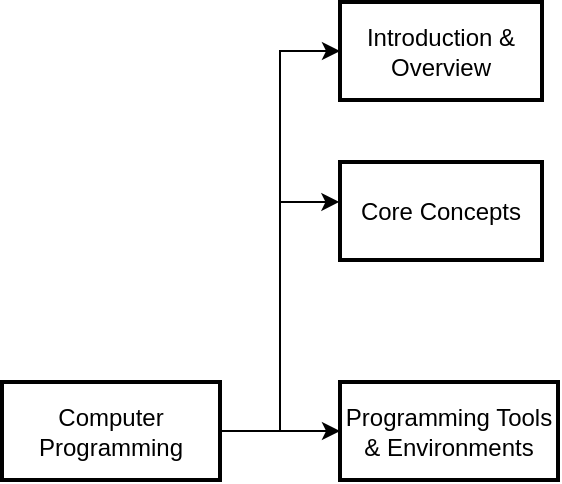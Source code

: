 <mxfile version="24.7.17">
  <diagram name="第 1 页" id="fFhrtoRJWJOJAEUbaa_x">
    <mxGraphModel dx="819" dy="441" grid="1" gridSize="10" guides="1" tooltips="1" connect="1" arrows="1" fold="1" page="1" pageScale="1" pageWidth="827" pageHeight="1169" math="0" shadow="0">
      <root>
        <mxCell id="0" />
        <mxCell id="1" parent="0" />
        <mxCell id="XYW96nHpdFB7xBHAA2Wb-22" style="edgeStyle=orthogonalEdgeStyle;rounded=0;orthogonalLoop=1;jettySize=auto;html=1;entryX=0;entryY=0.5;entryDx=0;entryDy=0;" edge="1" parent="1" source="2" target="3">
          <mxGeometry relative="1" as="geometry" />
        </mxCell>
        <mxCell id="XYW96nHpdFB7xBHAA2Wb-25" value="" style="edgeStyle=orthogonalEdgeStyle;rounded=0;orthogonalLoop=1;jettySize=auto;html=1;" edge="1" parent="1" source="2" target="XYW96nHpdFB7xBHAA2Wb-24">
          <mxGeometry relative="1" as="geometry" />
        </mxCell>
        <mxCell id="2" value="Computer Programming" style="whiteSpace=wrap;strokeWidth=2;" parent="1" vertex="1">
          <mxGeometry x="30" y="350" width="109" height="49" as="geometry" />
        </mxCell>
        <mxCell id="3" value="Introduction &amp; Overview" style="whiteSpace=wrap;strokeWidth=2;" parent="1" vertex="1">
          <mxGeometry x="199" y="160" width="101" height="49" as="geometry" />
        </mxCell>
        <mxCell id="4" value="Core Concepts" style="whiteSpace=wrap;strokeWidth=2;" parent="1" vertex="1">
          <mxGeometry x="199" y="240" width="101" height="49" as="geometry" />
        </mxCell>
        <mxCell id="XYW96nHpdFB7xBHAA2Wb-23" style="edgeStyle=orthogonalEdgeStyle;rounded=0;orthogonalLoop=1;jettySize=auto;html=1;entryX=-0.003;entryY=0.408;entryDx=0;entryDy=0;entryPerimeter=0;" edge="1" parent="1" source="2" target="4">
          <mxGeometry relative="1" as="geometry" />
        </mxCell>
        <mxCell id="XYW96nHpdFB7xBHAA2Wb-24" value="Programming Tools &amp; Environments" style="whiteSpace=wrap;strokeWidth=2;" vertex="1" parent="1">
          <mxGeometry x="199" y="350" width="109" height="49" as="geometry" />
        </mxCell>
      </root>
    </mxGraphModel>
  </diagram>
</mxfile>
